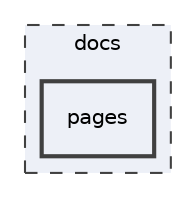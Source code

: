 digraph "docs/pages"
{
 // LATEX_PDF_SIZE
  edge [fontname="Helvetica",fontsize="10",labelfontname="Helvetica",labelfontsize="10"];
  node [fontname="Helvetica",fontsize="10",shape=record];
  compound=true
  subgraph clusterdir_49e56c817e5e54854c35e136979f97ca {
    graph [ bgcolor="#edf0f7", pencolor="grey25", style="filled,dashed,", label="docs", fontname="Helvetica", fontsize="10", URL="dir_49e56c817e5e54854c35e136979f97ca.html"]
  dir_ef3b2545113449f8f25e623a543d64e3 [shape=box, label="pages", style="filled,bold,", fillcolor="#edf0f7", color="grey25", URL="dir_ef3b2545113449f8f25e623a543d64e3.html"];
  }
}
